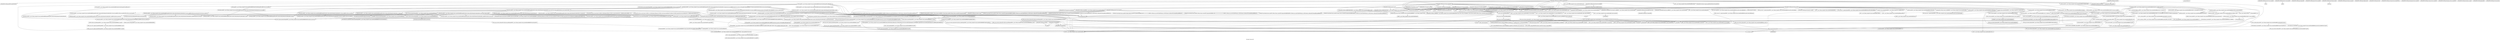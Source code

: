 digraph "Call graph: dump_local.ll" {
	label="Call graph: dump_local.ll";

	Node0x55f6d912e980 [shape=record,label="{_ZN9LAMMPS_NS9DumpLocalC2EPNS_6LAMMPSEiPPc}"];
	Node0x55f6d912e980 -> Node0x55f6d9126f20;
	Node0x55f6d912e980 -> Node0x55f6d90deaa0;
	Node0x55f6d912e980 -> Node0x55f6d90d4720;
	Node0x55f6d912e980 -> Node0x55f6d9026ec0;
	Node0x55f6d912e980 -> Node0x55f6d915cee0;
	Node0x55f6d912e980 -> Node0x55f6d9141940;
	Node0x55f6d912e980 -> Node0x55f6d90242b0;
	Node0x55f6d912e980 -> Node0x55f6d9151ab0;
	Node0x55f6d912e980 -> Node0x55f6d9024390;
	Node0x55f6d912e980 -> Node0x55f6d9186360;
	Node0x55f6d912e980 -> Node0x55f6d90689f0;
	Node0x55f6d912e980 -> Node0x55f6d90f02c0;
	Node0x55f6d912e980 -> Node0x55f6d9038330;
	Node0x55f6d912e980 -> Node0x55f6d91d1aa0;
	Node0x55f6d912e980 -> Node0x55f6d9023260;
	Node0x55f6d912e980 -> Node0x55f6d91ae300;
	Node0x55f6d912e980 -> Node0x55f6d91cb7e0;
	Node0x55f6d912e980 -> Node0x55f6d9197f50;
	Node0x55f6d912e980 -> Node0x55f6d90583f0;
	Node0x55f6d912e980 -> Node0x55f6d90781e0;
	Node0x55f6d912e980 -> Node0x55f6d90ca310;
	Node0x55f6d912e980 -> Node0x55f6d90f1ad0;
	Node0x55f6d912e980 -> Node0x55f6d916ace0;
	Node0x55f6d9126f20 [shape=record,label="{_ZN9LAMMPS_NS4DumpC2EPNS_6LAMMPSEiPPc}"];
	Node0x55f6d9141940 [shape=record,label="{_ZN9LAMMPS_NS5Error3allERKNSt7__cxx1112basic_stringIcSt11char_traitsIcESaIcEEEiS8_}"];
	Node0x55f6d90deaa0 [shape=record,label="{_ZNSaIcEC1Ev}"];
	Node0x55f6d90d4720 [shape=record,label="{_ZNSt7__cxx1112basic_stringIcSt11char_traitsIcESaIcEEC2IS3_EEPKcRKS3_}"];
	Node0x55f6d90d4720 -> Node0x55f6d9026d60;
	Node0x55f6d90d4720 -> Node0x55f6d9023380;
	Node0x55f6d90d4720 -> Node0x55f6d9024320;
	Node0x55f6d90d4720 -> Node0x55f6d9023700;
	Node0x55f6d90d4720 -> Node0x55f6d9023ab0;
	Node0x55f6d9022c50 [shape=record,label="{__gxx_personality_v0}"];
	Node0x55f6d915cee0 [shape=record,label="{_ZNSt7__cxx1112basic_stringIcSt11char_traitsIcESaIcEED1Ev}"];
	Node0x55f6d9151ab0 [shape=record,label="{_ZNSaIcED1Ev}"];
	Node0x55f6d90689f0 [shape=record,label="{_ZN9LAMMPS_NS5utils8inumericEPKciS2_bPNS_6LAMMPSE}"];
	Node0x55f6d916ace0 [shape=record,label="{_ZN9LAMMPS_NS5utils11expand_argsEPKciiPPciRS4_PNS_6LAMMPSE}"];
	Node0x55f6d90583f0 [shape=record,label="{llvm.umul.with.overflow.i64}"];
	Node0x55f6d9197f50 [shape=record,label="{_Znam}"];
	Node0x55f6d90f1ad0 [shape=record,label="{_ZN9LAMMPS_NS9DumpLocal12parse_fieldsEiPPc}"];
	Node0x55f6d90f1ad0 -> Node0x55f6d921d970;
	Node0x55f6d90f1ad0 -> Node0x55f6d90deaa0;
	Node0x55f6d90f1ad0 -> Node0x55f6d90d4720;
	Node0x55f6d90f1ad0 -> Node0x55f6d9027220;
	Node0x55f6d90f1ad0 -> Node0x55f6d915cee0;
	Node0x55f6d90f1ad0 -> Node0x55f6d9151ab0;
	Node0x55f6d90f1ad0 -> Node0x55f6d9027750;
	Node0x55f6d90f1ad0 -> Node0x55f6d921dc10;
	Node0x55f6d90f1ad0 -> Node0x55f6d9079510;
	Node0x55f6d90f1ad0 -> Node0x55f6d9141940;
	Node0x55f6d90f1ad0 -> Node0x55f6d9025770;
	Node0x55f6d90f1ad0 -> Node0x55f6d91c38f0;
	Node0x55f6d90f1ad0 -> Node0x55f6d909f670;
	Node0x55f6d90f1ad0 -> Node0x55f6d9058360;
	Node0x55f6d90f1ad0 -> Node0x55f6d90506f0;
	Node0x55f6d90f1ad0 -> Node0x55f6d909c270;
	Node0x55f6d90f1ad0 -> Node0x55f6d90d47a0;
	Node0x55f6d90f1ad0 -> Node0x55f6d9129080;
	Node0x55f6d90ca310 [shape=record,label="{_ZNSt7__cxx1112basic_stringIcSt11char_traitsIcESaIcEEC1Ev}"];
	Node0x55f6d90f02c0 [shape=record,label="{_ZNSt7__cxx1112basic_stringIcSt11char_traitsIcESaIcEEpLEPKc}"];
	Node0x55f6d90781e0 [shape=record,label="{_ZNSt7__cxx1112basic_stringIcSt11char_traitsIcESaIcEE6resizeEm}"];
	Node0x55f6d9038330 [shape=record,label="{_ZNKSt7__cxx1112basic_stringIcSt11char_traitsIcESaIcEE4sizeEv}"];
	Node0x55f6d9186360 [shape=record,label="{_ZN9LAMMPS_NS5utils6strdupERKNSt7__cxx1112basic_stringIcSt11char_traitsIcESaIcEEE}"];
	Node0x55f6d91d1aa0 [shape=record,label="{_ZNSt7__cxx1112basic_stringIcSt11char_traitsIcESaIcEE5clearEv}"];
	Node0x55f6d91cb7e0 [shape=record,label="{_ZNSt6vectorINSt7__cxx1112basic_stringIcSt11char_traitsIcESaIcEEESaIS5_EE6resizeEm}"];
	Node0x55f6d91cb7e0 -> Node0x55f6d90209e0;
	Node0x55f6d91cb7e0 -> Node0x55f6d90258a0;
	Node0x55f6d91cb7e0 -> Node0x55f6d90274d0;
	Node0x55f6d91ae300 [shape=record,label="{_ZNSt3mapINSt7__cxx1112basic_stringIcSt11char_traitsIcESaIcEEEiSt4lessIS5_ESaISt4pairIKS5_iEEEixEOS5_}"];
	Node0x55f6d91ae300 -> Node0x55f6d9025a60;
	Node0x55f6d91ae300 -> Node0x55f6d9027560;
	Node0x55f6d91ae300 -> Node0x55f6d9025c20;
	Node0x55f6d91ae300 -> Node0x55f6d904ab40;
	Node0x55f6d91ae300 -> Node0x55f6d903fed0;
	Node0x55f6d91ae300 -> Node0x55f6d922ea50;
	Node0x55f6d91ae300 -> Node0x55f6d922ead0;
	Node0x55f6d91ae300 -> Node0x55f6d922eb50;
	Node0x55f6d91ae300 -> Node0x55f6d922ebd0;
	Node0x55f6d91ae300 -> Node0x55f6d922ec50;
	Node0x55f6d9023260 [shape=record,label="{_ZNSt6vectorINSt7__cxx1112basic_stringIcSt11char_traitsIcESaIcEEESaIS5_EEixEm}"];
	Node0x55f6d922ead0 [shape=record,label="{_ZNSt23_Rb_tree_const_iteratorISt4pairIKNSt7__cxx1112basic_stringIcSt11char_traitsIcESaIcEEEiEEC2ERKSt17_Rb_tree_iteratorIS8_E}"];
	Node0x55f6d9024390 [shape=record,label="{_ZdaPv}"];
	Node0x55f6d90242b0 [shape=record,label="{_ZN9LAMMPS_NS6Memory5sfreeEPv}"];
	Node0x55f6d9026ec0 [shape=record,label="{_ZN9LAMMPS_NS4DumpD2Ev}"];
	Node0x55f6d922ed30 [shape=record,label="{_ZN9LAMMPS_NS9DumpLocalD2Ev}"];
	Node0x55f6d922ed30 -> Node0x55f6d9024390;
	Node0x55f6d922ed30 -> Node0x55f6d903af00;
	Node0x55f6d922ed30 -> Node0x55f6d9026ec0;
	Node0x55f6d922ed30 -> Node0x55f6d90242b0;
	Node0x55f6d903af00 [shape=record,label="{__clang_call_terminate}"];
	Node0x55f6d903af00 -> Node0x55f6d903d3d0;
	Node0x55f6d903af00 -> Node0x55f6d903de10;
	Node0x55f6d903d3d0 [shape=record,label="{__cxa_begin_catch}"];
	Node0x55f6d903de10 [shape=record,label="{_ZSt9terminatev}"];
	Node0x55f6d90413b0 [shape=record,label="{_ZN9LAMMPS_NS9DumpLocalD0Ev}"];
	Node0x55f6d90413b0 -> Node0x55f6d9042b80;
	Node0x55f6d9042b80 [shape=record,label="{_ZdlPv}"];
	Node0x55f6d9043c40 [shape=record,label="{_ZN9LAMMPS_NS9DumpLocal10init_styleEv}"];
	Node0x55f6d9043c40 -> Node0x55f6d9024390;
	Node0x55f6d9043c40 -> Node0x55f6d90ca310;
	Node0x55f6d9043c40 -> Node0x55f6d90deaa0;
	Node0x55f6d9043c40 -> Node0x55f6d90d4720;
	Node0x55f6d9043c40 -> Node0x55f6d9045b70;
	Node0x55f6d9043c40 -> Node0x55f6d915cee0;
	Node0x55f6d9043c40 -> Node0x55f6d9151ab0;
	Node0x55f6d9043c40 -> Node0x55f6d90463a0;
	Node0x55f6d9043c40 -> Node0x55f6d9047aa0;
	Node0x55f6d9043c40 -> Node0x55f6d9049490;
	Node0x55f6d9043c40 -> Node0x55f6d904a8d0;
	Node0x55f6d9043c40 -> Node0x55f6d91c38f0;
	Node0x55f6d9043c40 -> Node0x55f6d904dd20;
	Node0x55f6d9043c40 -> Node0x55f6d9038330;
	Node0x55f6d9043c40 -> Node0x55f6d90f02c0;
	Node0x55f6d9043c40 -> Node0x55f6d90d47a0;
	Node0x55f6d9043c40 -> Node0x55f6d9023260;
	Node0x55f6d9043c40 -> Node0x55f6d9058360;
	Node0x55f6d9043c40 -> Node0x55f6d9040990;
	Node0x55f6d9043c40 -> Node0x55f6d904f190;
	Node0x55f6d9043c40 -> Node0x55f6d90513d0;
	Node0x55f6d9043c40 -> Node0x55f6d9186360;
	Node0x55f6d9043c40 -> Node0x55f6d90521f0;
	Node0x55f6d9043c40 -> Node0x55f6d9051a30;
	Node0x55f6d9043c40 -> Node0x55f6d90209e0;
	Node0x55f6d9043c40 -> Node0x55f6d9141940;
	Node0x55f6d9049490 [shape=record,label="{_ZN9__gnu_cxxneIPNSt7__cxx1112basic_stringIcSt11char_traitsIcESaIcEEESt6vectorIS6_SaIS6_EEEEbRKNS_17__normal_iteratorIT_T0_EESG_}"];
	Node0x55f6d9049490 -> Node0x55f6d9056330;
	Node0x55f6d9045b70 [shape=record,label="{_ZN9LAMMPS_NS5utils11split_wordsERKNSt7__cxx1112basic_stringIcSt11char_traitsIcESaIcEEE}"];
	Node0x55f6d90463a0 [shape=record,label="{_ZNSt6vectorINSt7__cxx1112basic_stringIcSt11char_traitsIcESaIcEEESaIS5_EE5beginEv}"];
	Node0x55f6d90463a0 -> Node0x55f6d905be60;
	Node0x55f6d9047aa0 [shape=record,label="{_ZNSt6vectorINSt7__cxx1112basic_stringIcSt11char_traitsIcESaIcEEESaIS5_EE3endEv}"];
	Node0x55f6d9047aa0 -> Node0x55f6d905be60;
	Node0x55f6d904dd20 [shape=record,label="{_ZNK9__gnu_cxx17__normal_iteratorIPNSt7__cxx1112basic_stringIcSt11char_traitsIcESaIcEEESt6vectorIS6_SaIS6_EEEdeEv}"];
	Node0x55f6d904f190 [shape=record,label="{_ZNSt7__cxx1112basic_stringIcSt11char_traitsIcESaIcEEpLERKS4_}"];
	Node0x55f6d90513d0 [shape=record,label="{_ZN9__gnu_cxx17__normal_iteratorIPNSt7__cxx1112basic_stringIcSt11char_traitsIcESaIcEEESt6vectorIS6_SaIS6_EEEppEv}"];
	Node0x55f6d904a8d0 [shape=record,label="{_ZNSt6vectorINSt7__cxx1112basic_stringIcSt11char_traitsIcESaIcEEESaIS5_EED2Ev}"];
	Node0x55f6d904a8d0 -> Node0x55f6d9057800;
	Node0x55f6d904a8d0 -> Node0x55f6d9058900;
	Node0x55f6d904a8d0 -> Node0x55f6d9058de0;
	Node0x55f6d904a8d0 -> Node0x55f6d903af00;
	Node0x55f6d90209e0 [shape=record,label="{_ZNKSt6vectorINSt7__cxx1112basic_stringIcSt11char_traitsIcESaIcEEESaIS5_EE4sizeEv}"];
	Node0x55f6d91c38f0 [shape=record,label="{_ZN9LAMMPS_NS5Error3allIJRPcEEEvRKNSt7__cxx1112basic_stringIcSt11char_traitsIcESaIcEEEiSB_DpOT_}"];
	Node0x55f6d91c38f0 -> Node0x55f6d905a190;
	Node0x55f6d91c38f0 -> Node0x55f6d905b500;
	Node0x55f6d91c38f0 -> Node0x55f6d90526c0;
	Node0x55f6d9051a30 [shape=record,label="{_ZStplIcSt11char_traitsIcESaIcEENSt7__cxx1112basic_stringIT_T0_T1_EEOS8_PKS5_}"];
	Node0x55f6d9051a30 -> Node0x55f6d905d520;
	Node0x55f6d9051a30 -> Node0x55f6d9041ee0;
	Node0x55f6d90521f0 [shape=record,label="{_ZStplIcSt11char_traitsIcESaIcEENSt7__cxx1112basic_stringIT_T0_T1_EERKS8_PKS5_}"];
	Node0x55f6d90521f0 -> Node0x55f6d905e4b0;
	Node0x55f6d90521f0 -> Node0x55f6d905d520;
	Node0x55f6d90521f0 -> Node0x55f6d915cee0;
	Node0x55f6d9040990 [shape=record,label="{_ZN9LAMMPS_NS6Domain15boundary_stringEPc}"];
	Node0x55f6d904cb20 [shape=record,label="{_ZN9LAMMPS_NS9DumpLocal12write_stringEiPd}"];
	Node0x55f6d904cb20 -> Node0x55f6d90617a0;
	Node0x55f6d9063180 [shape=record,label="{_ZN9LAMMPS_NS9DumpLocal11write_linesEiPd}"];
	Node0x55f6d9063180 -> Node0x55f6d90640e0;
	Node0x55f6d9058360 [shape=record,label="{_ZNK9LAMMPS_NS6Modify17get_compute_by_idERKNSt7__cxx1112basic_stringIcSt11char_traitsIcESaIcEEE}"];
	Node0x55f6d90d47a0 [shape=record,label="{_ZNK9LAMMPS_NS6Modify13get_fix_by_idERKNSt7__cxx1112basic_stringIcSt11char_traitsIcESaIcEEE}"];
	Node0x55f6d9067910 [shape=record,label="{_ZN9LAMMPS_NS9DumpLocal12modify_paramEiPPc}"];
	Node0x55f6d9067910 -> Node0x55f6d921d970;
	Node0x55f6d9067910 -> Node0x55f6d90deaa0;
	Node0x55f6d9067910 -> Node0x55f6d90d4720;
	Node0x55f6d9067910 -> Node0x55f6d9151ab0;
	Node0x55f6d9067910 -> Node0x55f6d915cee0;
	Node0x55f6d9067910 -> Node0x55f6d9141940;
	Node0x55f6d9067910 -> Node0x55f6d9186360;
	Node0x55f6d9067910 -> Node0x55f6d9024390;
	Node0x55f6d9067910 -> Node0x55f6d90689f0;
	Node0x55f6d9067910 -> Node0x55f6d906abc0;
	Node0x55f6d9067910 -> Node0x55f6d906a3f0;
	Node0x55f6d9067910 -> Node0x55f6d9197f50;
	Node0x55f6d9067910 -> Node0x55f6d90688c0;
	Node0x55f6d9231760 [shape=record,label="{_ZNSt6vectorINSt7__cxx1112basic_stringIcSt11char_traitsIcESaIcEEESaIS5_EE11_S_relocateEPS5_S8_S8_RS6_}"];
	Node0x55f6d9231760 -> Node0x55f6d9090d10;
	Node0x55f6d90512e0 [shape=record,label="{_ZNSt6vectorINSt7__cxx1112basic_stringIcSt11char_traitsIcESaIcEEESaIS5_EE11_S_max_sizeERKS6_}"];
	Node0x55f6d90512e0 -> Node0x55f6d9090250;
	Node0x55f6d90512e0 -> Node0x55f6d91934f0;
	Node0x55f6d90512e0 -> Node0x55f6d903af00;
	Node0x55f6d9090d10 [shape=record,label="{_ZNSt6vectorINSt7__cxx1112basic_stringIcSt11char_traitsIcESaIcEEESaIS5_EE14_S_do_relocateEPS5_S8_S8_RS6_St17integral_constantIbLb1EE}"];
	Node0x55f6d9090d10 -> Node0x55f6d90a1ce0;
	Node0x55f6d904f040 [shape=record,label="{_ZNKSt12_Vector_baseINSt7__cxx1112basic_stringIcSt11char_traitsIcESaIcEEESaIS5_EE19_M_get_Tp_allocatorEv}"];
	Node0x55f6d9090250 [shape=record,label="{_ZNSt16allocator_traitsISaINSt7__cxx1112basic_stringIcSt11char_traitsIcESaIcEEEEE8max_sizeERKS6_}"];
	Node0x55f6d9090250 -> Node0x55f6d90918b0;
	Node0x55f6d91934f0 [shape=record,label="{_ZSt3minImERKT_S2_S2_}"];
	Node0x55f6d90918b0 [shape=record,label="{_ZNK9__gnu_cxx13new_allocatorINSt7__cxx1112basic_stringIcSt11char_traitsIcESaIcEEEE8max_sizeEv}"];
	Node0x55f6d9053c60 [shape=record,label="{_ZSt25__uninitialized_default_nIPNSt7__cxx1112basic_stringIcSt11char_traitsIcESaIcEEEmET_S7_T0_}"];
	Node0x55f6d9053c60 -> Node0x55f6d90921e0;
	Node0x55f6d90921e0 [shape=record,label="{_ZNSt27__uninitialized_default_n_1ILb0EE18__uninit_default_nIPNSt7__cxx1112basic_stringIcSt11char_traitsIcESaIcEEEmEET_S9_T0_}"];
	Node0x55f6d90921e0 -> Node0x55f6d9093210;
	Node0x55f6d90921e0 -> Node0x55f6d903d3d0;
	Node0x55f6d90921e0 -> Node0x55f6d9095ea0;
	Node0x55f6d90921e0 -> Node0x55f6d9230d10;
	Node0x55f6d90921e0 -> Node0x55f6d9230d90;
	Node0x55f6d90921e0 -> Node0x55f6d9096610;
	Node0x55f6d90921e0 -> Node0x55f6d903af00;
	Node0x55f6d9093210 [shape=record,label="{_ZSt10_ConstructINSt7__cxx1112basic_stringIcSt11char_traitsIcESaIcEEEJEEvPT_DpOT0_}"];
	Node0x55f6d9093210 -> Node0x55f6d90ca310;
	Node0x55f6d9095ea0 [shape=record,label="{_ZSt8_DestroyIPNSt7__cxx1112basic_stringIcSt11char_traitsIcESaIcEEEEvT_S7_}"];
	Node0x55f6d9095ea0 -> Node0x55f6d9097970;
	Node0x55f6d9096610 [shape=record,label="{llvm.trap}"];
	Node0x55f6d9097970 [shape=record,label="{_ZNSt12_Destroy_auxILb0EE9__destroyIPNSt7__cxx1112basic_stringIcSt11char_traitsIcESaIcEEEEEvT_S9_}"];
	Node0x55f6d9097970 -> Node0x55f6d9098cb0;
	Node0x55f6d9098cb0 [shape=record,label="{_ZSt8_DestroyINSt7__cxx1112basic_stringIcSt11char_traitsIcESaIcEEEEvPT_}"];
	Node0x55f6d9098cb0 -> Node0x55f6d915cee0;
	Node0x55f6d908ba20 [shape=record,label="{_ZSt20__throw_length_errorPKc}"];
	Node0x55f6d908c080 [shape=record,label="{_ZSt3maxImERKT_S2_S2_}"];
	Node0x55f6d908d0d0 [shape=record,label="{_ZNSt16allocator_traitsISaINSt7__cxx1112basic_stringIcSt11char_traitsIcESaIcEEEEE8allocateERS6_m}"];
	Node0x55f6d908d0d0 -> Node0x55f6d909af30;
	Node0x55f6d909af30 [shape=record,label="{_ZN9__gnu_cxx13new_allocatorINSt7__cxx1112basic_stringIcSt11char_traitsIcESaIcEEEE8allocateEmPKv}"];
	Node0x55f6d909af30 -> Node0x55f6d90918b0;
	Node0x55f6d909af30 -> Node0x55f6d909cd20;
	Node0x55f6d909af30 -> Node0x55f6d909e4a0;
	Node0x55f6d909cd20 [shape=record,label="{_ZSt17__throw_bad_allocv}"];
	Node0x55f6d909e4a0 [shape=record,label="{_Znwm}"];
	Node0x55f6d908d840 [shape=record,label="{_ZNSt16allocator_traitsISaINSt7__cxx1112basic_stringIcSt11char_traitsIcESaIcEEEEE10deallocateERS6_PS5_m}"];
	Node0x55f6d908d840 -> Node0x55f6d90a0ce0;
	Node0x55f6d90a0ce0 [shape=record,label="{_ZN9__gnu_cxx13new_allocatorINSt7__cxx1112basic_stringIcSt11char_traitsIcESaIcEEEE10deallocateEPS6_m}"];
	Node0x55f6d90a0ce0 -> Node0x55f6d9042b80;
	Node0x55f6d90a1ce0 [shape=record,label="{_ZSt12__relocate_aIPNSt7__cxx1112basic_stringIcSt11char_traitsIcESaIcEEES6_SaIS5_EET0_T_S9_S8_RT1_}"];
	Node0x55f6d90a1ce0 -> Node0x55f6d90ab290;
	Node0x55f6d90a1ce0 -> Node0x55f6d90a6410;
	Node0x55f6d90a6410 [shape=record,label="{_ZSt14__relocate_a_1IPNSt7__cxx1112basic_stringIcSt11char_traitsIcESaIcEEES6_SaIS5_EET0_T_S9_S8_RT1_}"];
	Node0x55f6d90a6410 -> Node0x55f6d90a7100;
	Node0x55f6d921d970 [shape=record,label="{strcmp}"];
	Node0x55f6d90688c0 [shape=record,label="{strlen}"];
	Node0x55f6d906a3f0 [shape=record,label="{strchr}"];
	Node0x55f6d906abc0 [shape=record,label="{sprintf}"];
	Node0x55f6d906df10 [shape=record,label="{_ZN9LAMMPS_NS9DumpLocal12write_headerEl}"];
	Node0x55f6d906df10 -> Node0x55f6d9024320;
	Node0x55f6d906df10 -> Node0x55f6d905b500;
	Node0x55f6d906df10 -> Node0x55f6d922ec50;
	Node0x55f6d906df10 -> Node0x55f6d906f470;
	Node0x55f6d906df10 -> Node0x55f6d9075cd0;
	Node0x55f6d906df10 -> Node0x55f6d9070ba0;
	Node0x55f6d906df10 -> Node0x55f6d9071ac0;
	Node0x55f6d906df10 -> Node0x55f6d9074620;
	Node0x55f6d906df10 -> Node0x55f6d9073f40;
	Node0x55f6d906df10 -> Node0x55f6d9072d40;
	Node0x55f6d906f470 [shape=record,label="{_ZN3fmt6v9_lmp6vprintEP8_IO_FILENS0_17basic_string_viewIcEENS0_17basic_format_argsINS0_20basic_format_contextINS0_8appenderEcEEEE}"];
	Node0x55f6d9070ba0 [shape=record,label="{_ZN9LAMMPS_NS4Dump12compute_timeEv}"];
	Node0x55f6d9067ff0 [shape=record,label="{_ZN9LAMMPS_NS9DumpLocal5countEv}"];
	Node0x55f6d9067ff0 -> Node0x55f6d9078f50;
	Node0x55f6d9067ff0 -> Node0x55f6d90deaa0;
	Node0x55f6d9067ff0 -> Node0x55f6d90d4720;
	Node0x55f6d9067ff0 -> Node0x55f6d9151ab0;
	Node0x55f6d9067ff0 -> Node0x55f6d915cee0;
	Node0x55f6d9067ff0 -> Node0x55f6d91c38f0;
	Node0x55f6d9067ff0 -> Node0x55f6d9079910;
	Node0x55f6d9078f50 [shape=record,label="{_ZNK9LAMMPS_NS7Compute14is_initializedEv}"];
	Node0x55f6d9079910 [shape=record,label="{_ZN9LAMMPS_NS5Error3oneERKNSt7__cxx1112basic_stringIcSt11char_traitsIcESaIcEEEiS8_}"];
	Node0x55f6d907a9e0 [shape=record,label="{_ZN9LAMMPS_NS9DumpLocal4packEPi}"];
	Node0x55f6d907bc70 [shape=record,label="{_ZN9LAMMPS_NS9DumpLocal14convert_stringEiPd}"];
	Node0x55f6d907bc70 -> Node0x55f6d907c2e0;
	Node0x55f6d907bc70 -> Node0x55f6d906abc0;
	Node0x55f6d907c2e0 [shape=record,label="{_ZN9LAMMPS_NS6Memory4growIcEEPT_RS3_iPKc}"];
	Node0x55f6d907c2e0 -> Node0x55f6d907e9a0;
	Node0x55f6d907c2e0 -> Node0x55f6d907f080;
	Node0x55f6d9080730 [shape=record,label="{_ZN9LAMMPS_NS9DumpLocal10write_dataEiPd}"];
	Node0x55f6d90617a0 [shape=record,label="{fwrite}"];
	Node0x55f6d90640e0 [shape=record,label="{fprintf}"];
	Node0x55f6d9082880 [shape=record,label="{_ZN9LAMMPS_NS9DumpLocal10pack_indexEi}"];
	Node0x55f6d9082880 -> Node0x55f6d9083a90;
	Node0x55f6d9027220 [shape=record,label="{_ZN9LAMMPS_NS7ArgInfoC1ERKNSt7__cxx1112basic_stringIcSt11char_traitsIcESaIcEEEi}"];
	Node0x55f6d9027750 [shape=record,label="{_ZNK9LAMMPS_NS7ArgInfo10get_index1Ev}"];
	Node0x55f6d921dc10 [shape=record,label="{_ZNK9LAMMPS_NS7ArgInfo8get_nameEv}"];
	Node0x55f6d921dc10 -> Node0x55f6d9085820;
	Node0x55f6d9079510 [shape=record,label="{_ZNK9LAMMPS_NS7ArgInfo8get_typeEv}"];
	Node0x55f6d9086890 [shape=record,label="{_ZN9LAMMPS_NS9DumpLocal12pack_computeEi}"];
	Node0x55f6d90506f0 [shape=record,label="{_ZN9LAMMPS_NS5Error3allIJRPKcEEEvRKNSt7__cxx1112basic_stringIcSt11char_traitsIcESaIcEEEiSC_DpOT_}"];
	Node0x55f6d90506f0 -> Node0x55f6d905a190;
	Node0x55f6d90506f0 -> Node0x55f6d9089320;
	Node0x55f6d90506f0 -> Node0x55f6d90526c0;
	Node0x55f6d909c270 [shape=record,label="{_ZNK9LAMMPS_NS7ArgInfo7get_dimEv}"];
	Node0x55f6d9129080 [shape=record,label="{_ZN9LAMMPS_NS9DumpLocal11add_computeEPKc}"];
	Node0x55f6d9129080 -> Node0x55f6d921d970;
	Node0x55f6d9129080 -> Node0x55f6d907f080;
	Node0x55f6d9129080 -> Node0x55f6d9024390;
	Node0x55f6d9129080 -> Node0x55f6d90583f0;
	Node0x55f6d9129080 -> Node0x55f6d9197f50;
	Node0x55f6d9129080 -> Node0x55f6d90deaa0;
	Node0x55f6d9129080 -> Node0x55f6d90d4720;
	Node0x55f6d9129080 -> Node0x55f6d9186360;
	Node0x55f6d9129080 -> Node0x55f6d915cee0;
	Node0x55f6d9129080 -> Node0x55f6d9151ab0;
	Node0x55f6d9089bb0 [shape=record,label="{_ZN9LAMMPS_NS9DumpLocal8pack_fixEi}"];
	Node0x55f6d909f670 [shape=record,label="{_ZN9LAMMPS_NS9DumpLocal7add_fixEPKc}"];
	Node0x55f6d909f670 -> Node0x55f6d921d970;
	Node0x55f6d909f670 -> Node0x55f6d907f080;
	Node0x55f6d909f670 -> Node0x55f6d9024390;
	Node0x55f6d909f670 -> Node0x55f6d90583f0;
	Node0x55f6d909f670 -> Node0x55f6d9197f50;
	Node0x55f6d909f670 -> Node0x55f6d90deaa0;
	Node0x55f6d909f670 -> Node0x55f6d90d4720;
	Node0x55f6d909f670 -> Node0x55f6d9186360;
	Node0x55f6d909f670 -> Node0x55f6d915cee0;
	Node0x55f6d909f670 -> Node0x55f6d9151ab0;
	Node0x55f6d9025770 [shape=record,label="{_ZN9LAMMPS_NS7ArgInfoD2Ev}"];
	Node0x55f6d9025770 -> Node0x55f6d915cee0;
	Node0x55f6d907f080 [shape=record,label="{_ZN9LAMMPS_NS6Memory8sreallocEPvlPKc}"];
	Node0x55f6d9083a90 [shape=record,label="{MPI_Scan}"];
	Node0x55f6d9233f30 [shape=record,label="{_ZN9LAMMPS_NS4Dump5writeEv}"];
	Node0x55f6d9233fe0 [shape=record,label="{_ZN9LAMMPS_NS4Dump17pack_forward_commEiPiPdiS1_}"];
	Node0x55f6d9234060 [shape=record,label="{_ZN9LAMMPS_NS4Dump19unpack_forward_commEiiPd}"];
	Node0x55f6d92340e0 [shape=record,label="{_ZN9LAMMPS_NS4Dump17pack_reverse_commEiiPd}"];
	Node0x55f6d9234160 [shape=record,label="{_ZN9LAMMPS_NS4Dump19unpack_reverse_commEiPiPd}"];
	Node0x55f6d92341e0 [shape=record,label="{_ZN9LAMMPS_NS4Dump12memory_usageEv}"];
	Node0x55f6d9234290 [shape=record,label="{_ZN9LAMMPS_NS4Dump8openfileEv}"];
	Node0x55f6d9234340 [shape=record,label="{_ZN9LAMMPS_NS4Dump12write_footerEv}"];
	Node0x55f6d9085820 [shape=record,label="{_ZNKSt7__cxx1112basic_stringIcSt11char_traitsIcESaIcEE5c_strEv}"];
	Node0x55f6d92343f0 [shape=record,label="{_ZN9LAMMPS_NS7ArgInfoD0Ev}"];
	Node0x55f6d92343f0 -> Node0x55f6d9025770;
	Node0x55f6d92343f0 -> Node0x55f6d9042b80;
	Node0x55f6d905e4b0 [shape=record,label="{_ZNSt7__cxx1112basic_stringIcSt11char_traitsIcESaIcEEC1ERKS4_}"];
	Node0x55f6d905d520 [shape=record,label="{_ZNSt7__cxx1112basic_stringIcSt11char_traitsIcESaIcEE6appendEPKc}"];
	Node0x55f6d9026d60 [shape=record,label="{_ZNSt7__cxx1112basic_stringIcSt11char_traitsIcESaIcEE13_M_local_dataEv}"];
	Node0x55f6d9023380 [shape=record,label="{_ZNSt7__cxx1112basic_stringIcSt11char_traitsIcESaIcEE12_Alloc_hiderC1EPcRKS3_}"];
	Node0x55f6d9023700 [shape=record,label="{_ZNSt7__cxx1112basic_stringIcSt11char_traitsIcESaIcEE12_M_constructIPKcEEvT_S8_}"];
	Node0x55f6d9023700 -> Node0x55f6d9234530;
	Node0x55f6d9024320 [shape=record,label="{_ZNSt11char_traitsIcE6lengthEPKc}"];
	Node0x55f6d9024320 -> Node0x55f6d92345e0;
	Node0x55f6d9024320 -> Node0x55f6d90688c0;
	Node0x55f6d9023ab0 [shape=record,label="{_ZNSt7__cxx1112basic_stringIcSt11char_traitsIcESaIcEE12_Alloc_hiderD2Ev}"];
	Node0x55f6d9023ab0 -> Node0x55f6d9234690;
	Node0x55f6d9234530 [shape=record,label="{_ZNSt7__cxx1112basic_stringIcSt11char_traitsIcESaIcEE16_M_construct_auxIPKcEEvT_S8_St12__false_type}"];
	Node0x55f6d9234530 -> Node0x55f6d9234710;
	Node0x55f6d9234710 [shape=record,label="{_ZNSt7__cxx1112basic_stringIcSt11char_traitsIcESaIcEE12_M_constructIPKcEEvT_S8_St20forward_iterator_tag}"];
	Node0x55f6d9234710 -> Node0x55f6d92347c0;
	Node0x55f6d9234710 -> Node0x55f6d9234870;
	Node0x55f6d9234710 -> Node0x55f6d92348f0;
	Node0x55f6d9234710 -> Node0x55f6d9234a20;
	Node0x55f6d9234710 -> Node0x55f6d9234aa0;
	Node0x55f6d9234710 -> Node0x55f6d9234b20;
	Node0x55f6d9234710 -> Node0x55f6d9234ba0;
	Node0x55f6d9234710 -> Node0x55f6d9234c20;
	Node0x55f6d9234710 -> Node0x55f6d903d3d0;
	Node0x55f6d9234710 -> Node0x55f6d9230c90;
	Node0x55f6d9234710 -> Node0x55f6d9230d10;
	Node0x55f6d9234710 -> Node0x55f6d9230d90;
	Node0x55f6d9234710 -> Node0x55f6d9230e10;
	Node0x55f6d9234710 -> Node0x55f6d903af00;
	Node0x55f6d92347c0 [shape=record,label="{_ZN9__gnu_cxx17__is_null_pointerIKcEEbPT_}"];
	Node0x55f6d9234870 [shape=record,label="{_ZSt19__throw_logic_errorPKc}"];
	Node0x55f6d92348f0 [shape=record,label="{_ZSt8distanceIPKcENSt15iterator_traitsIT_E15difference_typeES3_S3_}"];
	Node0x55f6d92348f0 -> Node0x55f6d9230e90;
	Node0x55f6d92348f0 -> Node0x55f6d9230f40;
	Node0x55f6d9234aa0 [shape=record,label="{_ZNSt7__cxx1112basic_stringIcSt11char_traitsIcESaIcEE7_M_dataEPc}"];
	Node0x55f6d9234a20 [shape=record,label="{_ZNSt7__cxx1112basic_stringIcSt11char_traitsIcESaIcEE9_M_createERmm}"];
	Node0x55f6d9234b20 [shape=record,label="{_ZNSt7__cxx1112basic_stringIcSt11char_traitsIcESaIcEE11_M_capacityEm}"];
	Node0x55f6d9234c20 [shape=record,label="{_ZNSt7__cxx1112basic_stringIcSt11char_traitsIcESaIcEE13_S_copy_charsEPcPKcS7_}"];
	Node0x55f6d9234ba0 [shape=record,label="{_ZNKSt7__cxx1112basic_stringIcSt11char_traitsIcESaIcEE7_M_dataEv}"];
	Node0x55f6d9230c90 [shape=record,label="{_ZNSt7__cxx1112basic_stringIcSt11char_traitsIcESaIcEE10_M_disposeEv}"];
	Node0x55f6d9230d10 [shape=record,label="{__cxa_rethrow}"];
	Node0x55f6d9230d90 [shape=record,label="{__cxa_end_catch}"];
	Node0x55f6d9230e10 [shape=record,label="{_ZNSt7__cxx1112basic_stringIcSt11char_traitsIcESaIcEE13_M_set_lengthEm}"];
	Node0x55f6d9230f40 [shape=record,label="{_ZSt10__distanceIPKcENSt15iterator_traitsIT_E15difference_typeES3_S3_St26random_access_iterator_tag}"];
	Node0x55f6d9230e90 [shape=record,label="{_ZSt19__iterator_categoryIPKcENSt15iterator_traitsIT_E17iterator_categoryERKS3_}"];
	Node0x55f6d92345e0 [shape=record,label="{_ZN9__gnu_cxx11char_traitsIcE6lengthEPKc}"];
	Node0x55f6d92345e0 -> Node0x55f6d9231140;
	Node0x55f6d9231140 [shape=record,label="{_ZN9__gnu_cxx11char_traitsIcE2eqERKcS3_}"];
	Node0x55f6d9234690 [shape=record,label="{_ZNSaIcED2Ev}"];
	Node0x55f6d90274d0 [shape=record,label="{_ZNSt6vectorINSt7__cxx1112basic_stringIcSt11char_traitsIcESaIcEEESaIS5_EE17_M_default_appendEm}"];
	Node0x55f6d90274d0 -> Node0x55f6d90209e0;
	Node0x55f6d90274d0 -> Node0x55f6d9231250;
	Node0x55f6d90274d0 -> Node0x55f6d903af00;
	Node0x55f6d90274d0 -> Node0x55f6d9057800;
	Node0x55f6d90274d0 -> Node0x55f6d92312d0;
	Node0x55f6d90274d0 -> Node0x55f6d9231350;
	Node0x55f6d90274d0 -> Node0x55f6d92313d0;
	Node0x55f6d90274d0 -> Node0x55f6d92316e0;
	Node0x55f6d90274d0 -> Node0x55f6d9231760;
	Node0x55f6d90274d0 -> Node0x55f6d903d3d0;
	Node0x55f6d90274d0 -> Node0x55f6d9230d90;
	Node0x55f6d90274d0 -> Node0x55f6d9230d10;
	Node0x55f6d90258a0 [shape=record,label="{_ZNSt6vectorINSt7__cxx1112basic_stringIcSt11char_traitsIcESaIcEEESaIS5_EE15_M_erase_at_endEPS5_}"];
	Node0x55f6d90258a0 -> Node0x55f6d9057800;
	Node0x55f6d90258a0 -> Node0x55f6d9058900;
	Node0x55f6d90258a0 -> Node0x55f6d903af00;
	Node0x55f6d9231250 [shape=record,label="{_ZNKSt6vectorINSt7__cxx1112basic_stringIcSt11char_traitsIcESaIcEEESaIS5_EE8max_sizeEv}"];
	Node0x55f6d9231250 -> Node0x55f6d904f040;
	Node0x55f6d9231250 -> Node0x55f6d90512e0;
	Node0x55f6d92312d0 [shape=record,label="{_ZSt27__uninitialized_default_n_aIPNSt7__cxx1112basic_stringIcSt11char_traitsIcESaIcEEEmS5_ET_S7_T0_RSaIT1_E}"];
	Node0x55f6d92312d0 -> Node0x55f6d9053c60;
	Node0x55f6d9057800 [shape=record,label="{_ZNSt12_Vector_baseINSt7__cxx1112basic_stringIcSt11char_traitsIcESaIcEEESaIS5_EE19_M_get_Tp_allocatorEv}"];
	Node0x55f6d9231350 [shape=record,label="{_ZNKSt6vectorINSt7__cxx1112basic_stringIcSt11char_traitsIcESaIcEEESaIS5_EE12_M_check_lenEmPKc}"];
	Node0x55f6d9231350 -> Node0x55f6d9231250;
	Node0x55f6d9231350 -> Node0x55f6d90209e0;
	Node0x55f6d9231350 -> Node0x55f6d908ba20;
	Node0x55f6d9231350 -> Node0x55f6d908c080;
	Node0x55f6d92313d0 [shape=record,label="{_ZNSt12_Vector_baseINSt7__cxx1112basic_stringIcSt11char_traitsIcESaIcEEESaIS5_EE11_M_allocateEm}"];
	Node0x55f6d92313d0 -> Node0x55f6d908d0d0;
	Node0x55f6d92316e0 [shape=record,label="{_ZNSt12_Vector_baseINSt7__cxx1112basic_stringIcSt11char_traitsIcESaIcEEESaIS5_EE13_M_deallocateEPS5_m}"];
	Node0x55f6d92316e0 -> Node0x55f6d908d840;
	Node0x55f6d90ab290 [shape=record,label="{_ZSt12__niter_baseIPNSt7__cxx1112basic_stringIcSt11char_traitsIcESaIcEEEET_S7_}"];
	Node0x55f6d90a7100 [shape=record,label="{_ZSt19__relocate_object_aINSt7__cxx1112basic_stringIcSt11char_traitsIcESaIcEEES5_SaIS5_EEvPT_PT0_RT1_}"];
	Node0x55f6d90a7100 -> Node0x55f6d90a7690;
	Node0x55f6d90a7100 -> Node0x55f6d90a8800;
	Node0x55f6d90a7690 [shape=record,label="{_ZNSt16allocator_traitsISaINSt7__cxx1112basic_stringIcSt11char_traitsIcESaIcEEEEE9constructIS5_JS5_EEEvRS6_PT_DpOT0_}"];
	Node0x55f6d90a7690 -> Node0x55f6d90a8d20;
	Node0x55f6d90a8800 [shape=record,label="{_ZNSt16allocator_traitsISaINSt7__cxx1112basic_stringIcSt11char_traitsIcESaIcEEEEE7destroyIS5_EEvRS6_PT_}"];
	Node0x55f6d90a8800 -> Node0x55f6d90a9e30;
	Node0x55f6d90a8d20 [shape=record,label="{_ZN9__gnu_cxx13new_allocatorINSt7__cxx1112basic_stringIcSt11char_traitsIcESaIcEEEE9constructIS6_JS6_EEEvPT_DpOT0_}"];
	Node0x55f6d90a8d20 -> Node0x55f6d9041ee0;
	Node0x55f6d9041ee0 [shape=record,label="{_ZNSt7__cxx1112basic_stringIcSt11char_traitsIcESaIcEEC1EOS4_}"];
	Node0x55f6d90a9e30 [shape=record,label="{_ZN9__gnu_cxx13new_allocatorINSt7__cxx1112basic_stringIcSt11char_traitsIcESaIcEEEE7destroyIS6_EEvPT_}"];
	Node0x55f6d90a9e30 -> Node0x55f6d915cee0;
	Node0x55f6d9058900 [shape=record,label="{_ZSt8_DestroyIPNSt7__cxx1112basic_stringIcSt11char_traitsIcESaIcEEES5_EvT_S7_RSaIT0_E}"];
	Node0x55f6d9058900 -> Node0x55f6d9095ea0;
	Node0x55f6d9025a60 [shape=record,label="{_ZNSt3mapINSt7__cxx1112basic_stringIcSt11char_traitsIcESaIcEEEiSt4lessIS5_ESaISt4pairIKS5_iEEE11lower_boundERS9_}"];
	Node0x55f6d9025a60 -> Node0x55f6d90ad520;
	Node0x55f6d9025c20 [shape=record,label="{_ZSteqRKSt17_Rb_tree_iteratorISt4pairIKNSt7__cxx1112basic_stringIcSt11char_traitsIcESaIcEEEiEESB_}"];
	Node0x55f6d9027560 [shape=record,label="{_ZNSt3mapINSt7__cxx1112basic_stringIcSt11char_traitsIcESaIcEEEiSt4lessIS5_ESaISt4pairIKS5_iEEE3endEv}"];
	Node0x55f6d9027560 -> Node0x55f6d90ae840;
	Node0x55f6d904ab40 [shape=record,label="{_ZNKSt3mapINSt7__cxx1112basic_stringIcSt11char_traitsIcESaIcEEEiSt4lessIS5_ESaISt4pairIKS5_iEEE8key_compEv}"];
	Node0x55f6d904ab40 -> Node0x55f6d90afac0;
	Node0x55f6d90ae840 [shape=record,label="{_ZNSt8_Rb_treeINSt7__cxx1112basic_stringIcSt11char_traitsIcESaIcEEESt4pairIKS5_iESt10_Select1stIS8_ESt4lessIS5_ESaIS8_EE3endEv}"];
	Node0x55f6d90ae840 -> Node0x55f6d923e0f0;
	Node0x55f6d922ea50 [shape=record,label="{_ZNKSt4lessINSt7__cxx1112basic_stringIcSt11char_traitsIcESaIcEEEEclERKS5_S8_}"];
	Node0x55f6d922ea50 -> Node0x55f6d90b0c00;
	Node0x55f6d90afac0 [shape=record,label="{_ZNKSt8_Rb_treeINSt7__cxx1112basic_stringIcSt11char_traitsIcESaIcEEESt4pairIKS5_iESt10_Select1stIS8_ESt4lessIS5_ESaIS8_EE8key_compEv}"];
	Node0x55f6d903fed0 [shape=record,label="{_ZNKSt17_Rb_tree_iteratorISt4pairIKNSt7__cxx1112basic_stringIcSt11char_traitsIcESaIcEEEiEEdeEv}"];
	Node0x55f6d903fed0 -> Node0x55f6d90b16e0;
	Node0x55f6d903fed0 -> Node0x55f6d903af00;
	Node0x55f6d922ebd0 [shape=record,label="{_ZNSt8_Rb_treeINSt7__cxx1112basic_stringIcSt11char_traitsIcESaIcEEESt4pairIKS5_iESt10_Select1stIS8_ESt4lessIS5_ESaIS8_EE22_M_emplace_hint_uniqueIJRKSt21piecewise_construct_tSt5tupleIJOS5_EESJ_IJEEEEESt17_Rb_tree_iteratorIS8_ESt23_Rb_tree_const_iteratorIS8_EDpOT_}"];
	Node0x55f6d922ebd0 -> Node0x55f6d90b2860;
	Node0x55f6d922ebd0 -> Node0x55f6d922ec50;
	Node0x55f6d922ebd0 -> Node0x55f6d90b3030;
	Node0x55f6d922ebd0 -> Node0x55f6d90b4890;
	Node0x55f6d922ebd0 -> Node0x55f6d90b5450;
	Node0x55f6d922ebd0 -> Node0x55f6d903d3d0;
	Node0x55f6d922ebd0 -> Node0x55f6d90b5960;
	Node0x55f6d922ebd0 -> Node0x55f6d9230d10;
	Node0x55f6d922ebd0 -> Node0x55f6d903af00;
	Node0x55f6d922ebd0 -> Node0x55f6d923e0f0;
	Node0x55f6d922ebd0 -> Node0x55f6d9230d90;
	Node0x55f6d922ebd0 -> Node0x55f6d9096610;
	Node0x55f6d922eb50 [shape=record,label="{_ZSt16forward_as_tupleIJNSt7__cxx1112basic_stringIcSt11char_traitsIcESaIcEEEEESt5tupleIJDpOT_EES9_}"];
	Node0x55f6d922eb50 -> Node0x55f6d923e170;
	Node0x55f6d922eb50 -> Node0x55f6d903af00;
	Node0x55f6d922ec50 [shape=record,label="{llvm.memcpy.p0.p0.i64}"];
	Node0x55f6d90ad520 [shape=record,label="{_ZNSt8_Rb_treeINSt7__cxx1112basic_stringIcSt11char_traitsIcESaIcEEESt4pairIKS5_iESt10_Select1stIS8_ESt4lessIS5_ESaIS8_EE11lower_boundERS7_}"];
	Node0x55f6d90ad520 -> Node0x55f6d923e250;
	Node0x55f6d90ad520 -> Node0x55f6d923e2d0;
	Node0x55f6d90ad520 -> Node0x55f6d923e3b0;
	Node0x55f6d923e3b0 [shape=record,label="{_ZNSt8_Rb_treeINSt7__cxx1112basic_stringIcSt11char_traitsIcESaIcEEESt4pairIKS5_iESt10_Select1stIS8_ESt4lessIS5_ESaIS8_EE14_M_lower_boundEPSt13_Rb_tree_nodeIS8_EPSt18_Rb_tree_node_baseRS7_}"];
	Node0x55f6d923e3b0 -> Node0x55f6d90b3030;
	Node0x55f6d923e3b0 -> Node0x55f6d922ea50;
	Node0x55f6d923e3b0 -> Node0x55f6d923e4e0;
	Node0x55f6d923e3b0 -> Node0x55f6d923e610;
	Node0x55f6d923e3b0 -> Node0x55f6d923e0f0;
	Node0x55f6d923e250 [shape=record,label="{_ZNSt8_Rb_treeINSt7__cxx1112basic_stringIcSt11char_traitsIcESaIcEEESt4pairIKS5_iESt10_Select1stIS8_ESt4lessIS5_ESaIS8_EE8_M_beginEv}"];
	Node0x55f6d923e2d0 [shape=record,label="{_ZNSt8_Rb_treeINSt7__cxx1112basic_stringIcSt11char_traitsIcESaIcEEESt4pairIKS5_iESt10_Select1stIS8_ESt4lessIS5_ESaIS8_EE6_M_endEv}"];
	Node0x55f6d90b3030 [shape=record,label="{_ZNSt8_Rb_treeINSt7__cxx1112basic_stringIcSt11char_traitsIcESaIcEEESt4pairIKS5_iESt10_Select1stIS8_ESt4lessIS5_ESaIS8_EE6_S_keyEPKSt13_Rb_tree_nodeIS8_E}"];
	Node0x55f6d90b3030 -> Node0x55f6d923e690;
	Node0x55f6d90b3030 -> Node0x55f6d923e710;
	Node0x55f6d923e4e0 [shape=record,label="{_ZNSt8_Rb_treeINSt7__cxx1112basic_stringIcSt11char_traitsIcESaIcEEESt4pairIKS5_iESt10_Select1stIS8_ESt4lessIS5_ESaIS8_EE7_S_leftEPSt18_Rb_tree_node_base}"];
	Node0x55f6d923e610 [shape=record,label="{_ZNSt8_Rb_treeINSt7__cxx1112basic_stringIcSt11char_traitsIcESaIcEEESt4pairIKS5_iESt10_Select1stIS8_ESt4lessIS5_ESaIS8_EE8_S_rightEPSt18_Rb_tree_node_base}"];
	Node0x55f6d923e0f0 [shape=record,label="{_ZNSt17_Rb_tree_iteratorISt4pairIKNSt7__cxx1112basic_stringIcSt11char_traitsIcESaIcEEEiEEC2EPSt18_Rb_tree_node_base}"];
	Node0x55f6d923e710 [shape=record,label="{_ZNKSt10_Select1stISt4pairIKNSt7__cxx1112basic_stringIcSt11char_traitsIcESaIcEEEiEEclERKS8_}"];
	Node0x55f6d923e690 [shape=record,label="{_ZNKSt13_Rb_tree_nodeISt4pairIKNSt7__cxx1112basic_stringIcSt11char_traitsIcESaIcEEEiEE9_M_valptrEv}"];
	Node0x55f6d923e690 -> Node0x55f6d923e790;
	Node0x55f6d923e790 [shape=record,label="{_ZNK9__gnu_cxx16__aligned_membufISt4pairIKNSt7__cxx1112basic_stringIcSt11char_traitsIcESaIcEEEiEE6_M_ptrEv}"];
	Node0x55f6d923e790 -> Node0x55f6d923e810;
	Node0x55f6d923e810 [shape=record,label="{_ZNK9__gnu_cxx16__aligned_membufISt4pairIKNSt7__cxx1112basic_stringIcSt11char_traitsIcESaIcEEEiEE7_M_addrEv}"];
	Node0x55f6d90b0c00 [shape=record,label="{_ZStltIcSt11char_traitsIcESaIcEEbRKNSt7__cxx1112basic_stringIT_T0_T1_EESA_}"];
	Node0x55f6d90b0c00 -> Node0x55f6d923e8f0;
	Node0x55f6d90b0c00 -> Node0x55f6d903af00;
	Node0x55f6d923e8f0 [shape=record,label="{_ZNKSt7__cxx1112basic_stringIcSt11char_traitsIcESaIcEE7compareERKS4_}"];
	Node0x55f6d90b16e0 [shape=record,label="{_ZNSt13_Rb_tree_nodeISt4pairIKNSt7__cxx1112basic_stringIcSt11char_traitsIcESaIcEEEiEE9_M_valptrEv}"];
	Node0x55f6d90b16e0 -> Node0x55f6d923ea00;
	Node0x55f6d923ea00 [shape=record,label="{_ZN9__gnu_cxx16__aligned_membufISt4pairIKNSt7__cxx1112basic_stringIcSt11char_traitsIcESaIcEEEiEE6_M_ptrEv}"];
	Node0x55f6d923ea00 -> Node0x55f6d923eab0;
	Node0x55f6d923eab0 [shape=record,label="{_ZN9__gnu_cxx16__aligned_membufISt4pairIKNSt7__cxx1112basic_stringIcSt11char_traitsIcESaIcEEEiEE7_M_addrEv}"];
	Node0x55f6d90b2860 [shape=record,label="{_ZNSt8_Rb_treeINSt7__cxx1112basic_stringIcSt11char_traitsIcESaIcEEESt4pairIKS5_iESt10_Select1stIS8_ESt4lessIS5_ESaIS8_EE14_M_create_nodeIJRKSt21piecewise_construct_tSt5tupleIJOS5_EESJ_IJEEEEEPSt13_Rb_tree_nodeIS8_EDpOT_}"];
	Node0x55f6d90b2860 -> Node0x55f6d923eb60;
	Node0x55f6d90b2860 -> Node0x55f6d923ec10;
	Node0x55f6d90b4890 [shape=record,label="{_ZNSt8_Rb_treeINSt7__cxx1112basic_stringIcSt11char_traitsIcESaIcEEESt4pairIKS5_iESt10_Select1stIS8_ESt4lessIS5_ESaIS8_EE29_M_get_insert_hint_unique_posESt23_Rb_tree_const_iteratorIS8_ERS7_}"];
	Node0x55f6d90b4890 -> Node0x55f6d923ecf0;
	Node0x55f6d90b4890 -> Node0x55f6d923e2d0;
	Node0x55f6d90b4890 -> Node0x55f6d923edd0;
	Node0x55f6d90b4890 -> Node0x55f6d923ee50;
	Node0x55f6d90b4890 -> Node0x55f6d923eed0;
	Node0x55f6d90b4890 -> Node0x55f6d922ea50;
	Node0x55f6d90b4890 -> Node0x55f6d9237a50;
	Node0x55f6d90b4890 -> Node0x55f6d923f0a0;
	Node0x55f6d90b4890 -> Node0x55f6d923f120;
	Node0x55f6d90b4890 -> Node0x55f6d9237950;
	Node0x55f6d90b4890 -> Node0x55f6d923e610;
	Node0x55f6d90b4890 -> Node0x55f6d922ec50;
	Node0x55f6d90b4890 -> Node0x55f6d92378d0;
	Node0x55f6d90b4890 -> Node0x55f6d90b7170;
	Node0x55f6d90b4890 -> Node0x55f6d92379d0;
	Node0x55f6d923eb60 [shape=record,label="{_ZNSt8_Rb_treeINSt7__cxx1112basic_stringIcSt11char_traitsIcESaIcEEESt4pairIKS5_iESt10_Select1stIS8_ESt4lessIS5_ESaIS8_EE11_M_get_nodeEv}"];
	Node0x55f6d923eb60 -> Node0x55f6d9237c50;
	Node0x55f6d923eb60 -> Node0x55f6d9237cd0;
	Node0x55f6d923edd0 [shape=record,label="{_ZNKSt8_Rb_treeINSt7__cxx1112basic_stringIcSt11char_traitsIcESaIcEEESt4pairIKS5_iESt10_Select1stIS8_ESt4lessIS5_ESaIS8_EE4sizeEv}"];
	Node0x55f6d923f0a0 [shape=record,label="{_ZNSt4pairIPSt18_Rb_tree_node_baseS1_EC2IRS1_TnNSt9enable_ifIXclsr5_PCCPE13_CopyMovePairILb1ES1_T_EEEbE4typeELb1EEERKS1_OS6_}"];
	Node0x55f6d92378d0 [shape=record,label="{_ZNSt8_Rb_treeINSt7__cxx1112basic_stringIcSt11char_traitsIcESaIcEEESt4pairIKS5_iESt10_Select1stIS8_ESt4lessIS5_ESaIS8_EE11_M_leftmostEv}"];
	Node0x55f6d90b5450 [shape=record,label="{_ZNSt8_Rb_treeINSt7__cxx1112basic_stringIcSt11char_traitsIcESaIcEEESt4pairIKS5_iESt10_Select1stIS8_ESt4lessIS5_ESaIS8_EE14_M_insert_nodeEPSt18_Rb_tree_node_baseSG_PSt13_Rb_tree_nodeIS8_E}"];
	Node0x55f6d90b5450 -> Node0x55f6d923e2d0;
	Node0x55f6d90b5450 -> Node0x55f6d90b3030;
	Node0x55f6d90b5450 -> Node0x55f6d923eed0;
	Node0x55f6d90b5450 -> Node0x55f6d922ea50;
	Node0x55f6d90b5450 -> Node0x55f6d9237ad0;
	Node0x55f6d90b5450 -> Node0x55f6d923e0f0;
	Node0x55f6d9237a50 [shape=record,label="{_ZNSt4pairIPSt18_Rb_tree_node_baseS1_EC2IRS1_TnNSt9enable_ifIXclsr5_PCCPE13_MoveCopyPairILb1ET_S1_EEEbE4typeELb1EEEOS6_RKS1_}"];
	Node0x55f6d90b5960 [shape=record,label="{_ZNSt8_Rb_treeINSt7__cxx1112basic_stringIcSt11char_traitsIcESaIcEEESt4pairIKS5_iESt10_Select1stIS8_ESt4lessIS5_ESaIS8_EE12_M_drop_nodeEPSt13_Rb_tree_nodeIS8_E}"];
	Node0x55f6d90b5960 -> Node0x55f6d9237b50;
	Node0x55f6d90b5960 -> Node0x55f6d9237bd0;
	Node0x55f6d923ec10 [shape=record,label="{_ZNSt8_Rb_treeINSt7__cxx1112basic_stringIcSt11char_traitsIcESaIcEEESt4pairIKS5_iESt10_Select1stIS8_ESt4lessIS5_ESaIS8_EE17_M_construct_nodeIJRKSt21piecewise_construct_tSt5tupleIJOS5_EESJ_IJEEEEEvPSt13_Rb_tree_nodeIS8_EDpOT_}"];
	Node0x55f6d923ec10 -> Node0x55f6d9237c50;
	Node0x55f6d923ec10 -> Node0x55f6d90b16e0;
	Node0x55f6d923ec10 -> Node0x55f6d9237e10;
	Node0x55f6d923ec10 -> Node0x55f6d903d3d0;
	Node0x55f6d923ec10 -> Node0x55f6d9237bd0;
	Node0x55f6d923ec10 -> Node0x55f6d9230d10;
	Node0x55f6d923ec10 -> Node0x55f6d9230d90;
	Node0x55f6d923ec10 -> Node0x55f6d903af00;
	Node0x55f6d9237cd0 [shape=record,label="{_ZNSt16allocator_traitsISaISt13_Rb_tree_nodeISt4pairIKNSt7__cxx1112basic_stringIcSt11char_traitsIcESaIcEEEiEEEE8allocateERSB_m}"];
	Node0x55f6d9237cd0 -> Node0x55f6d9238ac0;
	Node0x55f6d9237c50 [shape=record,label="{_ZNSt8_Rb_treeINSt7__cxx1112basic_stringIcSt11char_traitsIcESaIcEEESt4pairIKS5_iESt10_Select1stIS8_ESt4lessIS5_ESaIS8_EE21_M_get_Node_allocatorEv}"];
	Node0x55f6d9238ac0 [shape=record,label="{_ZN9__gnu_cxx13new_allocatorISt13_Rb_tree_nodeISt4pairIKNSt7__cxx1112basic_stringIcSt11char_traitsIcESaIcEEEiEEE8allocateEmPKv}"];
	Node0x55f6d9238ac0 -> Node0x55f6d9238b40;
	Node0x55f6d9238ac0 -> Node0x55f6d909cd20;
	Node0x55f6d9238ac0 -> Node0x55f6d909e4a0;
	Node0x55f6d9238b40 [shape=record,label="{_ZNK9__gnu_cxx13new_allocatorISt13_Rb_tree_nodeISt4pairIKNSt7__cxx1112basic_stringIcSt11char_traitsIcESaIcEEEiEEE8max_sizeEv}"];
	Node0x55f6d9237e10 [shape=record,label="{_ZNSt16allocator_traitsISaISt13_Rb_tree_nodeISt4pairIKNSt7__cxx1112basic_stringIcSt11char_traitsIcESaIcEEEiEEEE9constructIS9_JRKSt21piecewise_construct_tSt5tupleIJOS7_EESH_IJEEEEEvRSB_PT_DpOT0_}"];
	Node0x55f6d9237e10 -> Node0x55f6d9238bf0;
	Node0x55f6d9237bd0 [shape=record,label="{_ZNSt8_Rb_treeINSt7__cxx1112basic_stringIcSt11char_traitsIcESaIcEEESt4pairIKS5_iESt10_Select1stIS8_ESt4lessIS5_ESaIS8_EE11_M_put_nodeEPSt13_Rb_tree_nodeIS8_E}"];
	Node0x55f6d9237bd0 -> Node0x55f6d9237c50;
	Node0x55f6d9237bd0 -> Node0x55f6d9238ca0;
	Node0x55f6d9237bd0 -> Node0x55f6d903af00;
	Node0x55f6d9238ca0 [shape=record,label="{_ZNSt16allocator_traitsISaISt13_Rb_tree_nodeISt4pairIKNSt7__cxx1112basic_stringIcSt11char_traitsIcESaIcEEEiEEEE10deallocateERSB_PSA_m}"];
	Node0x55f6d9238ca0 -> Node0x55f6d9239420;
	Node0x55f6d9238bf0 [shape=record,label="{_ZN9__gnu_cxx13new_allocatorISt13_Rb_tree_nodeISt4pairIKNSt7__cxx1112basic_stringIcSt11char_traitsIcESaIcEEEiEEE9constructISA_JRKSt21piecewise_construct_tSt5tupleIJOS8_EESH_IJEEEEEvPT_DpOT0_}"];
	Node0x55f6d9238bf0 -> Node0x55f6d9238dd0;
	Node0x55f6d9238bf0 -> Node0x55f6d9238e50;
	Node0x55f6d9238dd0 [shape=record,label="{_ZNSt5tupleIJONSt7__cxx1112basic_stringIcSt11char_traitsIcESaIcEEEEEC2EOS7_}"];
	Node0x55f6d9238dd0 -> Node0x55f6d9238ed0;
	Node0x55f6d9238e50 [shape=record,label="{_ZNSt4pairIKNSt7__cxx1112basic_stringIcSt11char_traitsIcESaIcEEEiEC2IJOS5_EJEEESt21piecewise_construct_tSt5tupleIJDpT_EESB_IJDpT0_EE}"];
	Node0x55f6d9238e50 -> Node0x55f6d9238f50;
	Node0x55f6d9238ed0 [shape=record,label="{_ZNSt11_Tuple_implILm0EJONSt7__cxx1112basic_stringIcSt11char_traitsIcESaIcEEEEEC2EOS7_}"];
	Node0x55f6d9238ed0 -> Node0x55f6d9239000;
	Node0x55f6d9238ed0 -> Node0x55f6d92390b0;
	Node0x55f6d9238ed0 -> Node0x55f6d903af00;
	Node0x55f6d9239000 [shape=record,label="{_ZNSt11_Tuple_implILm0EJONSt7__cxx1112basic_stringIcSt11char_traitsIcESaIcEEEEE7_M_headERS7_}"];
	Node0x55f6d9239000 -> Node0x55f6d9239240;
	Node0x55f6d92390b0 [shape=record,label="{_ZNSt10_Head_baseILm0EONSt7__cxx1112basic_stringIcSt11char_traitsIcESaIcEEELb0EEC2IS5_EEOT_}"];
	Node0x55f6d9239240 [shape=record,label="{_ZNSt10_Head_baseILm0EONSt7__cxx1112basic_stringIcSt11char_traitsIcESaIcEEELb0EE7_M_headERS7_}"];
	Node0x55f6d9238f50 [shape=record,label="{_ZNSt4pairIKNSt7__cxx1112basic_stringIcSt11char_traitsIcESaIcEEEiEC2IJOS5_EJLm0EEJETpTnmJEEERSt5tupleIJDpT_EERSA_IJDpT1_EESt12_Index_tupleIJXspT0_EEESJ_IJXspT2_EEE}"];
	Node0x55f6d9238f50 -> Node0x55f6d92392c0;
	Node0x55f6d9238f50 -> Node0x55f6d9041ee0;
	Node0x55f6d9239370 [shape=record,label="{_ZSt12__get_helperILm0EONSt7__cxx1112basic_stringIcSt11char_traitsIcESaIcEEEJEERT0_RSt11_Tuple_implIXT_EJS7_DpT1_EE}"];
	Node0x55f6d9239370 -> Node0x55f6d9239000;
	Node0x55f6d92392c0 [shape=record,label="{_ZSt3getILm0EJONSt7__cxx1112basic_stringIcSt11char_traitsIcESaIcEEEEERNSt13tuple_elementIXT_ESt5tupleIJDpT0_EEE4typeERSB_}"];
	Node0x55f6d92392c0 -> Node0x55f6d9239370;
	Node0x55f6d923ecf0 [shape=record,label="{_ZNKSt23_Rb_tree_const_iteratorISt4pairIKNSt7__cxx1112basic_stringIcSt11char_traitsIcESaIcEEEiEE13_M_const_castEv}"];
	Node0x55f6d923ecf0 -> Node0x55f6d923e0f0;
	Node0x55f6d9239420 [shape=record,label="{_ZN9__gnu_cxx13new_allocatorISt13_Rb_tree_nodeISt4pairIKNSt7__cxx1112basic_stringIcSt11char_traitsIcESaIcEEEiEEE10deallocateEPSB_m}"];
	Node0x55f6d9239420 -> Node0x55f6d9042b80;
	Node0x55f6d923eed0 [shape=record,label="{_ZNSt8_Rb_treeINSt7__cxx1112basic_stringIcSt11char_traitsIcESaIcEEESt4pairIKS5_iESt10_Select1stIS8_ESt4lessIS5_ESaIS8_EE6_S_keyEPKSt18_Rb_tree_node_base}"];
	Node0x55f6d923eed0 -> Node0x55f6d90b3030;
	Node0x55f6d923ee50 [shape=record,label="{_ZNSt8_Rb_treeINSt7__cxx1112basic_stringIcSt11char_traitsIcESaIcEEESt4pairIKS5_iESt10_Select1stIS8_ESt4lessIS5_ESaIS8_EE12_M_rightmostEv}"];
	Node0x55f6d923f120 [shape=record,label="{_ZNSt8_Rb_treeINSt7__cxx1112basic_stringIcSt11char_traitsIcESaIcEEESt4pairIKS5_iESt10_Select1stIS8_ESt4lessIS5_ESaIS8_EE24_M_get_insert_unique_posERS7_}"];
	Node0x55f6d923f120 -> Node0x55f6d923e250;
	Node0x55f6d923f120 -> Node0x55f6d923e2d0;
	Node0x55f6d923f120 -> Node0x55f6d90b3030;
	Node0x55f6d923f120 -> Node0x55f6d922ea50;
	Node0x55f6d923f120 -> Node0x55f6d923e4e0;
	Node0x55f6d923f120 -> Node0x55f6d923e610;
	Node0x55f6d923f120 -> Node0x55f6d923e0f0;
	Node0x55f6d923f120 -> Node0x55f6d92397f0;
	Node0x55f6d923f120 -> Node0x55f6d9025c20;
	Node0x55f6d923f120 -> Node0x55f6d9239870;
	Node0x55f6d923f120 -> Node0x55f6d92379d0;
	Node0x55f6d923f120 -> Node0x55f6d923eed0;
	Node0x55f6d923f120 -> Node0x55f6d9237a50;
	Node0x55f6d9237950 [shape=record,label="{_ZNSt4pairIPSt18_Rb_tree_node_baseS1_EC2IRS1_S4_TnNSt9enable_ifIXaaclsr5_PCCPE22_MoveConstructiblePairIT_T0_EEclsr5_PCCPE30_ImplicitlyMoveConvertiblePairIS6_S7_EEEbE4typeELb1EEEOS6_OS7_}"];
	Node0x55f6d92397f0 [shape=record,label="{_ZNSt8_Rb_treeINSt7__cxx1112basic_stringIcSt11char_traitsIcESaIcEEESt4pairIKS5_iESt10_Select1stIS8_ESt4lessIS5_ESaIS8_EE5beginEv}"];
	Node0x55f6d92397f0 -> Node0x55f6d923e0f0;
	Node0x55f6d92379d0 [shape=record,label="{_ZNSt17_Rb_tree_iteratorISt4pairIKNSt7__cxx1112basic_stringIcSt11char_traitsIcESaIcEEEiEEmmEv}"];
	Node0x55f6d92379d0 -> Node0x55f6d92398f0;
	Node0x55f6d90b7170 [shape=record,label="{_ZNSt17_Rb_tree_iteratorISt4pairIKNSt7__cxx1112basic_stringIcSt11char_traitsIcESaIcEEEiEEppEv}"];
	Node0x55f6d90b7170 -> Node0x55f6d9239970;
	Node0x55f6d9239870 [shape=record,label="{_ZNSt4pairIPSt18_Rb_tree_node_baseS1_EC2IRPSt13_Rb_tree_nodeIS_IKNSt7__cxx1112basic_stringIcSt11char_traitsIcESaIcEEEiEERS1_TnNSt9enable_ifIXaaclsr5_PCCPE22_MoveConstructiblePairIT_T0_EEclsr5_PCCPE30_ImplicitlyMoveConvertiblePairISI_SJ_EEEbE4typeELb1EEEOSI_OSJ_}"];
	Node0x55f6d92398f0 [shape=record,label="{_ZSt18_Rb_tree_decrementPSt18_Rb_tree_node_base}"];
	Node0x55f6d9239970 [shape=record,label="{_ZSt18_Rb_tree_incrementPSt18_Rb_tree_node_base}"];
	Node0x55f6d9237ad0 [shape=record,label="{_ZSt29_Rb_tree_insert_and_rebalancebPSt18_Rb_tree_node_baseS0_RS_}"];
	Node0x55f6d9237b50 [shape=record,label="{_ZNSt8_Rb_treeINSt7__cxx1112basic_stringIcSt11char_traitsIcESaIcEEESt4pairIKS5_iESt10_Select1stIS8_ESt4lessIS5_ESaIS8_EE15_M_destroy_nodeEPSt13_Rb_tree_nodeIS8_E}"];
	Node0x55f6d9237b50 -> Node0x55f6d9237c50;
	Node0x55f6d9237b50 -> Node0x55f6d90b16e0;
	Node0x55f6d9237b50 -> Node0x55f6d9239b10;
	Node0x55f6d9239c10 [shape=record,label="{_ZNSt4pairIKNSt7__cxx1112basic_stringIcSt11char_traitsIcESaIcEEEiED2Ev}"];
	Node0x55f6d9239c10 -> Node0x55f6d915cee0;
	Node0x55f6d9239b10 [shape=record,label="{_ZNSt16allocator_traitsISaISt13_Rb_tree_nodeISt4pairIKNSt7__cxx1112basic_stringIcSt11char_traitsIcESaIcEEEiEEEE7destroyIS9_EEvRSB_PT_}"];
	Node0x55f6d9239b10 -> Node0x55f6d9239b90;
	Node0x55f6d9239b90 [shape=record,label="{_ZN9__gnu_cxx13new_allocatorISt13_Rb_tree_nodeISt4pairIKNSt7__cxx1112basic_stringIcSt11char_traitsIcESaIcEEEiEEE7destroyISA_EEvPT_}"];
	Node0x55f6d9239b90 -> Node0x55f6d9239c10;
	Node0x55f6d923e170 [shape=record,label="{_ZNSt5tupleIJONSt7__cxx1112basic_stringIcSt11char_traitsIcESaIcEEEEEC2IJS5_ETnNSt9enable_ifIXaaaaclsr4_TMCIDpT_EE23_MoveConstructibleTupleISB_EEclsr4_TMCISB_EE31_ImplicitlyMoveConvertibleTupleISB_EEgesZT_Li1EEbE4typeELb1EEEDpOSA_}"];
	Node0x55f6d923e170 -> Node0x55f6d9239cf0;
	Node0x55f6d9239cf0 [shape=record,label="{_ZNSt11_Tuple_implILm0EJONSt7__cxx1112basic_stringIcSt11char_traitsIcESaIcEEEEEC2IS5_EEOT_}"];
	Node0x55f6d9239cf0 -> Node0x55f6d92390b0;
	Node0x55f6d9058de0 [shape=record,label="{_ZNSt12_Vector_baseINSt7__cxx1112basic_stringIcSt11char_traitsIcESaIcEEESaIS5_EED2Ev}"];
	Node0x55f6d9058de0 -> Node0x55f6d92316e0;
	Node0x55f6d9058de0 -> Node0x55f6d9239e00;
	Node0x55f6d9058de0 -> Node0x55f6d903af00;
	Node0x55f6d9239e00 [shape=record,label="{_ZNSt12_Vector_baseINSt7__cxx1112basic_stringIcSt11char_traitsIcESaIcEEESaIS5_EE12_Vector_implD2Ev}"];
	Node0x55f6d9239e00 -> Node0x55f6d9239f30;
	Node0x55f6d9239f30 [shape=record,label="{_ZNSaINSt7__cxx1112basic_stringIcSt11char_traitsIcESaIcEEEED2Ev}"];
	Node0x55f6d9239f30 -> Node0x55f6d9239fb0;
	Node0x55f6d9239fb0 [shape=record,label="{_ZN9__gnu_cxx13new_allocatorINSt7__cxx1112basic_stringIcSt11char_traitsIcESaIcEEEED2Ev}"];
	Node0x55f6d905be60 [shape=record,label="{_ZN9__gnu_cxx17__normal_iteratorIPNSt7__cxx1112basic_stringIcSt11char_traitsIcESaIcEEESt6vectorIS6_SaIS6_EEEC2ERKS7_}"];
	Node0x55f6d9056330 [shape=record,label="{_ZNK9__gnu_cxx17__normal_iteratorIPNSt7__cxx1112basic_stringIcSt11char_traitsIcESaIcEEESt6vectorIS6_SaIS6_EEE4baseEv}"];
	Node0x55f6d90526c0 [shape=record,label="{_ZN9LAMMPS_NS5Error4_allERKNSt7__cxx1112basic_stringIcSt11char_traitsIcESaIcEEEiN3fmt6v9_lmp17basic_string_viewIcEENSA_17basic_format_argsINSA_20basic_format_contextINSA_8appenderEcEEEE}"];
	Node0x55f6d905a190 [shape=record,label="{_ZN3fmt6v9_lmp17basic_string_viewIcEC2ISt11char_traitsIcESaIcEEERKNSt7__cxx1112basic_stringIcT_T0_EE}"];
	Node0x55f6d905a190 -> Node0x55f6d923a090;
	Node0x55f6d905a190 -> Node0x55f6d9038330;
	Node0x55f6d905b500 [shape=record,label="{_ZN3fmt6v9_lmp16make_format_argsINS0_20basic_format_contextINS0_8appenderEcEEJRPcEEENS0_16format_arg_storeIT_JDpNSt9remove_cvINSt16remove_referenceIT0_E4typeEE4typeEEEEDpOSB_}"];
	Node0x55f6d905b500 -> Node0x55f6d922ec50;
	Node0x55f6d923a090 [shape=record,label="{_ZNKSt7__cxx1112basic_stringIcSt11char_traitsIcESaIcEE4dataEv}"];
	Node0x55f6d9071ac0 [shape=record,label="{_ZN3fmt6v9_lmp16make_format_argsINS0_20basic_format_contextINS0_8appenderEcEEJRdEEENS0_16format_arg_storeIT_JDpNSt9remove_cvINSt16remove_referenceIT0_E4typeEE4typeEEEEDpOSA_}"];
	Node0x55f6d9071ac0 -> Node0x55f6d922ec50;
	Node0x55f6d9072d40 [shape=record,label="{_ZN3fmt6v9_lmp16make_format_argsINS0_20basic_format_contextINS0_8appenderEcEEJRlRPcS5_EEENS0_16format_arg_storeIT_JDpNSt9remove_cvINSt16remove_referenceIT0_E4typeEE4typeEEEEDpOSC_}"];
	Node0x55f6d9072d40 -> Node0x55f6d922ec50;
	Node0x55f6d9073f40 [shape=record,label="{_ZN3fmt6v9_lmp16make_format_argsINS0_20basic_format_contextINS0_8appenderEcEEJRA9_cRdS7_S7_S7_S7_S7_S7_S7_S7_EEENS0_16format_arg_storeIT_JDpNSt9remove_cvINSt16remove_referenceIT0_E4typeEE4typeEEEEDpOSC_}"];
	Node0x55f6d9073f40 -> Node0x55f6d922ec50;
	Node0x55f6d9074620 [shape=record,label="{_ZN3fmt6v9_lmp16make_format_argsINS0_20basic_format_contextINS0_8appenderEcEEJRA9_cRdS7_S7_S7_S7_S7_EEENS0_16format_arg_storeIT_JDpNSt9remove_cvINSt16remove_referenceIT0_E4typeEE4typeEEEEDpOSC_}"];
	Node0x55f6d9074620 -> Node0x55f6d922ec50;
	Node0x55f6d9075cd0 [shape=record,label="{_ZN3fmt6v9_lmp16make_format_argsINS0_20basic_format_contextINS0_8appenderEcEEJRPcS6_EEENS0_16format_arg_storeIT_JDpNSt9remove_cvINSt16remove_referenceIT0_E4typeEE4typeEEEEDpOSB_}"];
	Node0x55f6d9075cd0 -> Node0x55f6d922ec50;
	Node0x55f6d907e9a0 [shape=record,label="{_ZN9LAMMPS_NS6Memory6createIcEEPT_RS3_iPKc}"];
	Node0x55f6d907e9a0 -> Node0x55f6d923a650;
	Node0x55f6d923a650 [shape=record,label="{_ZN9LAMMPS_NS6Memory7smallocElPKc}"];
	Node0x55f6d9089320 [shape=record,label="{_ZN3fmt6v9_lmp16make_format_argsINS0_20basic_format_contextINS0_8appenderEcEEJRPKcEEENS0_16format_arg_storeIT_JDpNSt9remove_cvINSt16remove_referenceIT0_E4typeEE4typeEEEEDpOSC_}"];
	Node0x55f6d9089320 -> Node0x55f6d922ec50;
}
